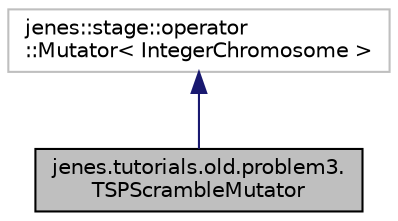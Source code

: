 digraph "jenes.tutorials.old.problem3.TSPScrambleMutator"
{
  edge [fontname="Helvetica",fontsize="10",labelfontname="Helvetica",labelfontsize="10"];
  node [fontname="Helvetica",fontsize="10",shape=record];
  Node1 [label="jenes.tutorials.old.problem3.\lTSPScrambleMutator",height=0.2,width=0.4,color="black", fillcolor="grey75", style="filled" fontcolor="black"];
  Node2 -> Node1 [dir="back",color="midnightblue",fontsize="10",style="solid",fontname="Helvetica"];
  Node2 [label="jenes::stage::operator\l::Mutator\< IntegerChromosome \>",height=0.2,width=0.4,color="grey75", fillcolor="white", style="filled"];
}
